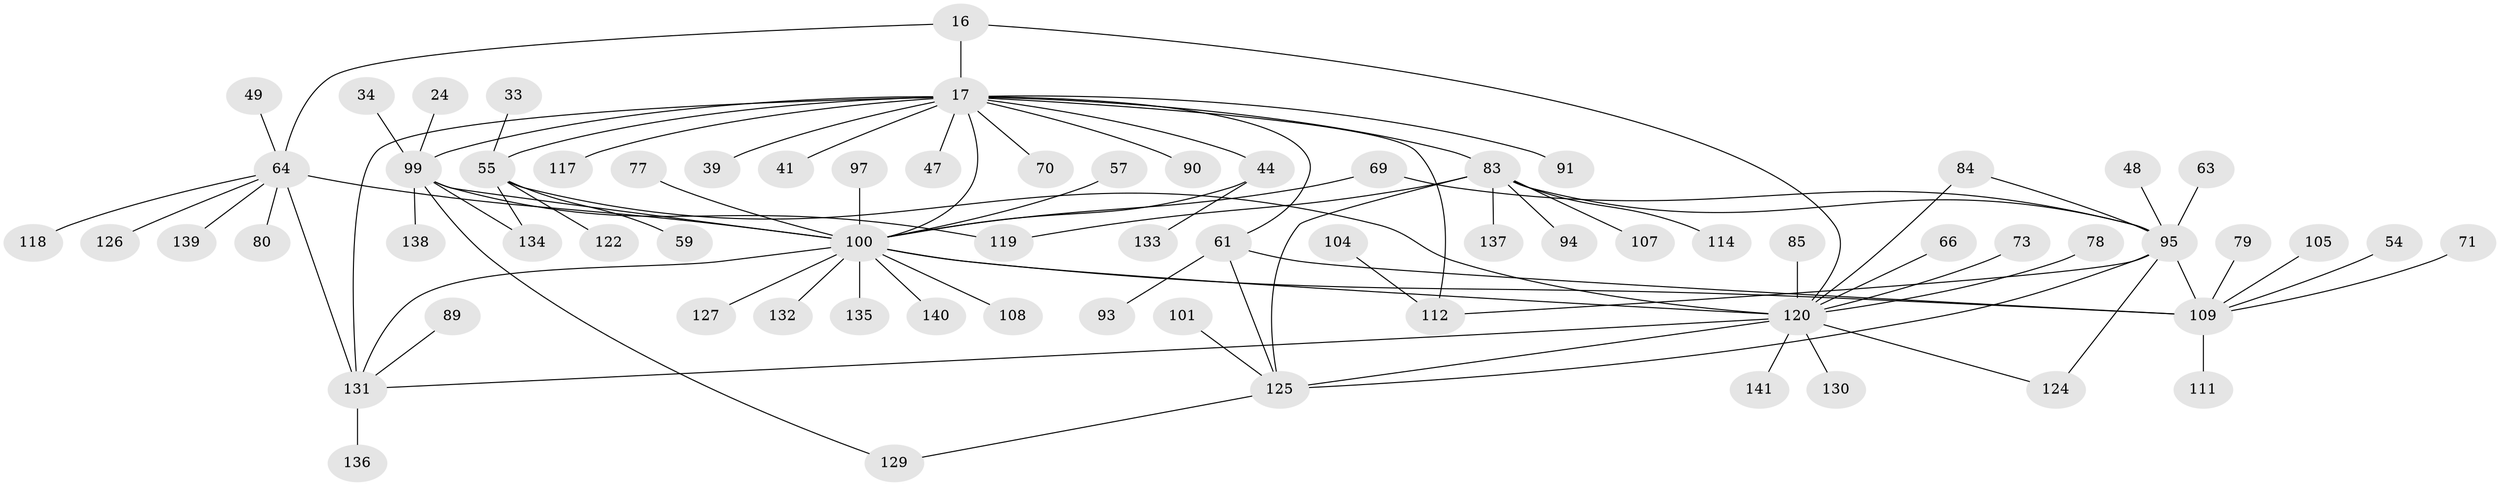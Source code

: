 // original degree distribution, {7: 0.028368794326241134, 19: 0.0070921985815602835, 8: 0.02127659574468085, 11: 0.0070921985815602835, 5: 0.03546099290780142, 13: 0.0070921985815602835, 4: 0.0851063829787234, 3: 0.09929078014184398, 1: 0.49645390070921985, 2: 0.19148936170212766, 10: 0.014184397163120567, 6: 0.0070921985815602835}
// Generated by graph-tools (version 1.1) at 2025/50/03/04/25 21:50:08]
// undirected, 70 vertices, 89 edges
graph export_dot {
graph [start="1"]
  node [color=gray90,style=filled];
  16;
  17 [super="+2"];
  24;
  33;
  34 [super="+22"];
  39;
  41;
  44;
  47;
  48;
  49;
  54;
  55 [super="+10"];
  57;
  59;
  61 [super="+51"];
  63;
  64 [super="+11+23"];
  66;
  69;
  70;
  71;
  73;
  77;
  78;
  79;
  80;
  83 [super="+4+15+42+53"];
  84;
  85;
  89;
  90;
  91;
  93;
  94;
  95 [super="+76"];
  97;
  99 [super="+3+74"];
  100 [super="+27+43+96"];
  101;
  104;
  105;
  107;
  108;
  109 [super="+58+62+36"];
  111;
  112 [super="+88+12"];
  114;
  117;
  118;
  119;
  120 [super="+40+65+110"];
  122;
  124 [super="+113"];
  125 [super="+98"];
  126;
  127;
  129 [super="+123"];
  130 [super="+56"];
  131 [super="+60+68+128"];
  132;
  133;
  134 [super="+82"];
  135;
  136;
  137;
  138 [super="+7+75+103"];
  139;
  140;
  141 [super="+115"];
  16 -- 17 [weight=2];
  16 -- 64;
  16 -- 120;
  17 -- 41;
  17 -- 44 [weight=2];
  17 -- 70;
  17 -- 83 [weight=2];
  17 -- 99 [weight=2];
  17 -- 112 [weight=3];
  17 -- 90;
  17 -- 91;
  17 -- 39;
  17 -- 47;
  17 -- 117;
  17 -- 55 [weight=3];
  17 -- 61;
  17 -- 131 [weight=3];
  17 -- 100;
  24 -- 99;
  33 -- 55;
  34 -- 99;
  44 -- 133;
  44 -- 100;
  48 -- 95;
  49 -- 64;
  54 -- 109;
  55 -- 122;
  55 -- 59;
  55 -- 120 [weight=2];
  55 -- 134;
  57 -- 100;
  61 -- 109;
  61 -- 125 [weight=2];
  61 -- 93;
  63 -- 95;
  64 -- 80;
  64 -- 139;
  64 -- 126;
  64 -- 118;
  64 -- 100 [weight=2];
  64 -- 131 [weight=2];
  66 -- 120;
  69 -- 95;
  69 -- 100;
  71 -- 109;
  73 -- 120;
  77 -- 100;
  78 -- 120;
  79 -- 109;
  83 -- 114;
  83 -- 119;
  83 -- 107;
  83 -- 137;
  83 -- 94;
  83 -- 125;
  83 -- 95;
  84 -- 95;
  84 -- 120;
  85 -- 120;
  89 -- 131;
  95 -- 125 [weight=2];
  95 -- 109 [weight=2];
  95 -- 112;
  95 -- 124;
  97 -- 100;
  99 -- 138;
  99 -- 100 [weight=2];
  99 -- 119;
  99 -- 134;
  99 -- 129;
  100 -- 108;
  100 -- 132;
  100 -- 131;
  100 -- 135;
  100 -- 140;
  100 -- 109;
  100 -- 120;
  100 -- 127;
  101 -- 125;
  104 -- 112;
  105 -- 109;
  109 -- 111;
  120 -- 124;
  120 -- 125 [weight=2];
  120 -- 131;
  120 -- 130;
  120 -- 141;
  125 -- 129;
  131 -- 136;
}
